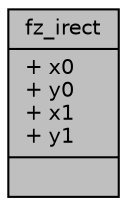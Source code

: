 digraph "fz_irect"
{
 // LATEX_PDF_SIZE
  edge [fontname="Helvetica",fontsize="10",labelfontname="Helvetica",labelfontsize="10"];
  node [fontname="Helvetica",fontsize="10",shape=record];
  Node1 [label="{fz_irect\n|+ x0\l+ y0\l+ x1\l+ y1\l|}",height=0.2,width=0.4,color="black", fillcolor="grey75", style="filled", fontcolor="black",tooltip=" "];
}
